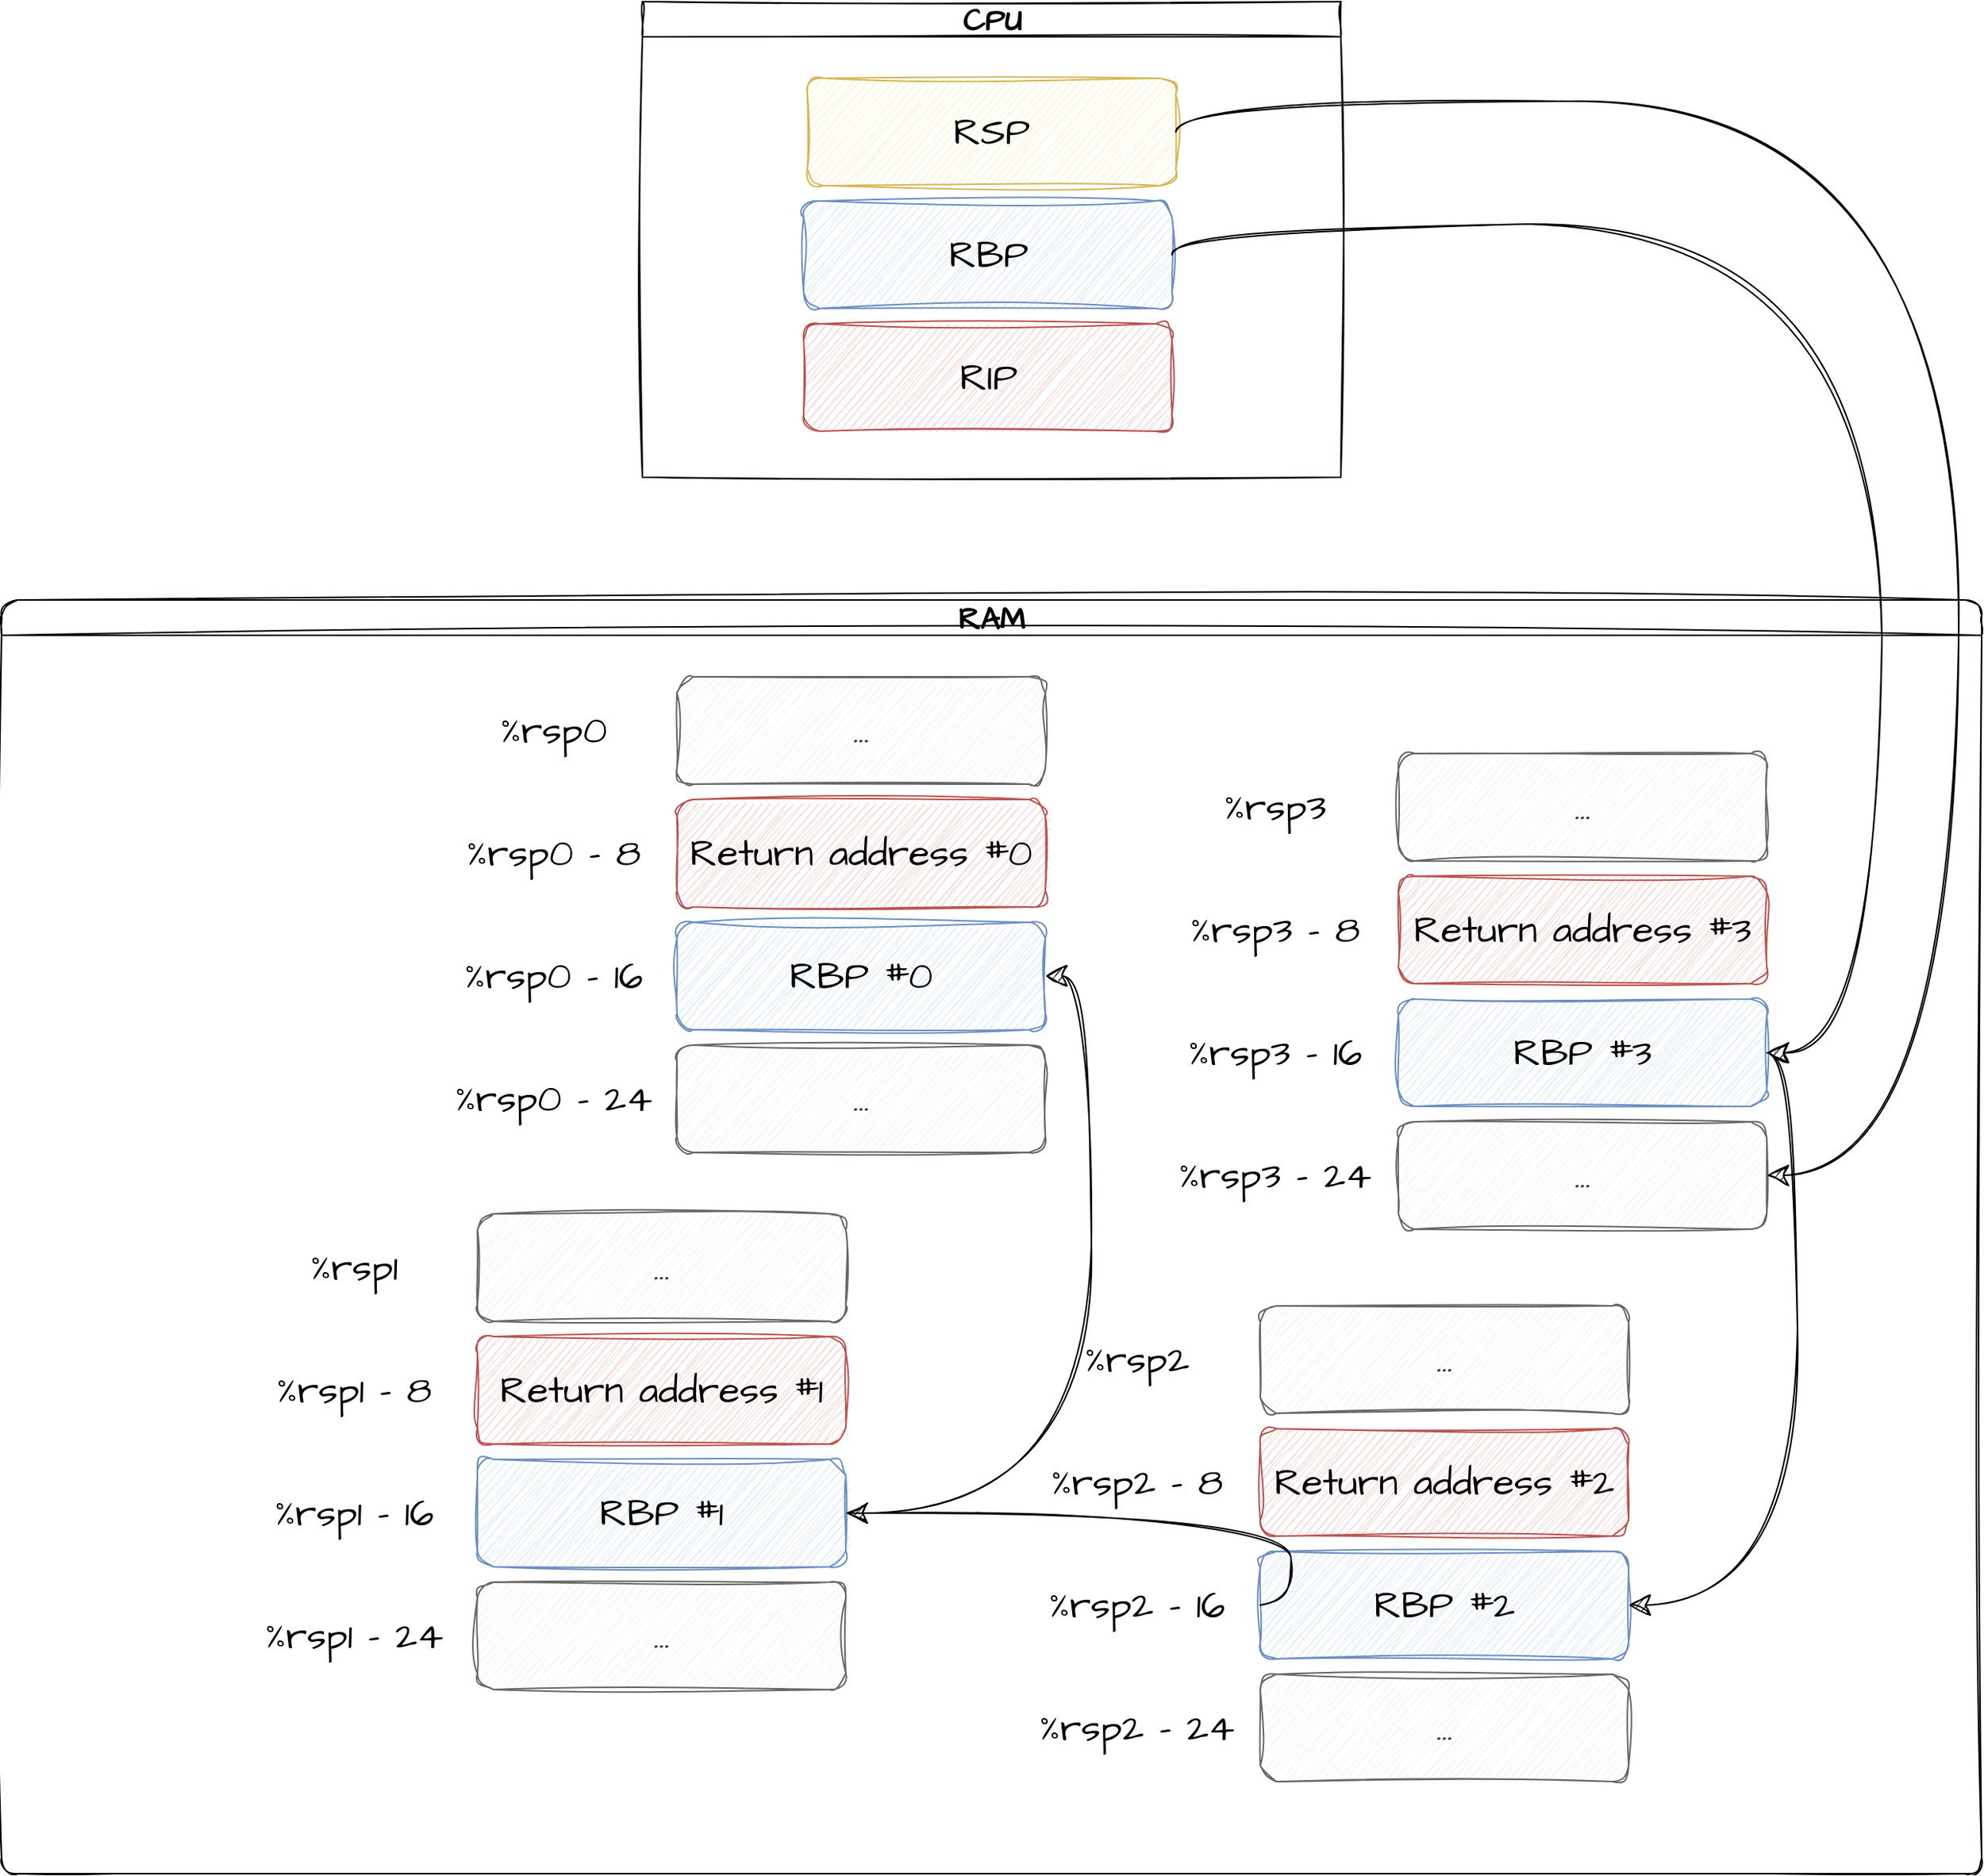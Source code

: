 <mxfile version="21.2.8" type="device">
  <diagram name="Страница 1" id="Sio9iWdWQPgoCkeJ5rXd">
    <mxGraphModel dx="2070" dy="1463" grid="1" gridSize="10" guides="1" tooltips="1" connect="1" arrows="1" fold="1" page="1" pageScale="1" pageWidth="1400" pageHeight="1300" math="0" shadow="0">
      <root>
        <mxCell id="0" />
        <mxCell id="1" parent="0" />
        <mxCell id="NpUEs-EX_APf6wdP5sfW-65" value="RAM" style="swimlane;whiteSpace=wrap;html=1;hachureGap=4;fontFamily=Architects Daughter;fontSource=https%3A%2F%2Ffonts.googleapis.com%2Fcss%3Ffamily%3DArchitects%2BDaughter;fontSize=20;shadow=0;sketch=1;curveFitting=1;jiggle=2;rounded=1;" vertex="1" parent="1">
          <mxGeometry x="50" y="430" width="1290" height="830" as="geometry" />
        </mxCell>
        <mxCell id="NpUEs-EX_APf6wdP5sfW-3" value="Return address #0" style="rounded=1;whiteSpace=wrap;html=1;sketch=1;hachureGap=4;jiggle=2;curveFitting=1;fontFamily=Architects Daughter;fontSource=https%3A%2F%2Ffonts.googleapis.com%2Fcss%3Ffamily%3DArchitects%2BDaughter;fontSize=25;fillColor=#f8cecc;strokeColor=#b85450;" vertex="1" parent="NpUEs-EX_APf6wdP5sfW-65">
          <mxGeometry x="440" y="130" width="240" height="70" as="geometry" />
        </mxCell>
        <mxCell id="NpUEs-EX_APf6wdP5sfW-4" value="%rsp0" style="text;html=1;strokeColor=none;fillColor=none;align=center;verticalAlign=middle;whiteSpace=wrap;rounded=0;fontSize=25;fontFamily=Architects Daughter;" vertex="1" parent="NpUEs-EX_APf6wdP5sfW-65">
          <mxGeometry x="280" y="50" width="160" height="70" as="geometry" />
        </mxCell>
        <mxCell id="NpUEs-EX_APf6wdP5sfW-7" value="RBP #0" style="rounded=1;whiteSpace=wrap;html=1;sketch=1;hachureGap=4;jiggle=2;curveFitting=1;fontFamily=Architects Daughter;fontSource=https%3A%2F%2Ffonts.googleapis.com%2Fcss%3Ffamily%3DArchitects%2BDaughter;fontSize=25;fillColor=#dae8fc;strokeColor=#6c8ebf;" vertex="1" parent="NpUEs-EX_APf6wdP5sfW-65">
          <mxGeometry x="440" y="210" width="240" height="70" as="geometry" />
        </mxCell>
        <mxCell id="NpUEs-EX_APf6wdP5sfW-8" value="%rsp0 - 8" style="text;html=1;strokeColor=none;fillColor=none;align=center;verticalAlign=middle;whiteSpace=wrap;rounded=0;fontSize=25;fontFamily=Architects Daughter;" vertex="1" parent="NpUEs-EX_APf6wdP5sfW-65">
          <mxGeometry x="280" y="130" width="160" height="70" as="geometry" />
        </mxCell>
        <mxCell id="NpUEs-EX_APf6wdP5sfW-9" value="..." style="rounded=1;whiteSpace=wrap;html=1;sketch=1;hachureGap=4;jiggle=2;curveFitting=1;fontFamily=Architects Daughter;fontSource=https%3A%2F%2Ffonts.googleapis.com%2Fcss%3Ffamily%3DArchitects%2BDaughter;fontSize=25;fillColor=#f5f5f5;fontColor=#333333;strokeColor=#666666;" vertex="1" parent="NpUEs-EX_APf6wdP5sfW-65">
          <mxGeometry x="440" y="290" width="240" height="70" as="geometry" />
        </mxCell>
        <mxCell id="NpUEs-EX_APf6wdP5sfW-10" value="%rsp0 - 16" style="text;html=1;strokeColor=none;fillColor=none;align=center;verticalAlign=middle;whiteSpace=wrap;rounded=0;fontSize=25;fontFamily=Architects Daughter;" vertex="1" parent="NpUEs-EX_APf6wdP5sfW-65">
          <mxGeometry x="280" y="210" width="160" height="70" as="geometry" />
        </mxCell>
        <mxCell id="NpUEs-EX_APf6wdP5sfW-28" value="..." style="rounded=1;whiteSpace=wrap;html=1;sketch=1;hachureGap=4;jiggle=2;curveFitting=1;fontFamily=Architects Daughter;fontSource=https%3A%2F%2Ffonts.googleapis.com%2Fcss%3Ffamily%3DArchitects%2BDaughter;fontSize=25;fillColor=#f5f5f5;fontColor=#333333;strokeColor=#666666;" vertex="1" parent="NpUEs-EX_APf6wdP5sfW-65">
          <mxGeometry x="440" y="50" width="240" height="70" as="geometry" />
        </mxCell>
        <mxCell id="NpUEs-EX_APf6wdP5sfW-29" value="Return address #1" style="rounded=1;whiteSpace=wrap;html=1;sketch=1;hachureGap=4;jiggle=2;curveFitting=1;fontFamily=Architects Daughter;fontSource=https%3A%2F%2Ffonts.googleapis.com%2Fcss%3Ffamily%3DArchitects%2BDaughter;fontSize=25;fillColor=#f8cecc;strokeColor=#b85450;" vertex="1" parent="NpUEs-EX_APf6wdP5sfW-65">
          <mxGeometry x="310" y="480" width="240" height="70" as="geometry" />
        </mxCell>
        <mxCell id="NpUEs-EX_APf6wdP5sfW-30" value="%rsp1" style="text;html=1;strokeColor=none;fillColor=none;align=center;verticalAlign=middle;whiteSpace=wrap;rounded=0;fontSize=25;fontFamily=Architects Daughter;" vertex="1" parent="NpUEs-EX_APf6wdP5sfW-65">
          <mxGeometry x="150" y="400" width="160" height="70" as="geometry" />
        </mxCell>
        <mxCell id="NpUEs-EX_APf6wdP5sfW-50" style="edgeStyle=orthogonalEdgeStyle;curved=1;rounded=0;sketch=1;hachureGap=4;jiggle=2;curveFitting=1;orthogonalLoop=1;jettySize=auto;html=1;exitX=1;exitY=0.5;exitDx=0;exitDy=0;entryX=1;entryY=0.5;entryDx=0;entryDy=0;fontFamily=Architects Daughter;fontSource=https%3A%2F%2Ffonts.googleapis.com%2Fcss%3Ffamily%3DArchitects%2BDaughter;fontSize=16;endSize=12;" edge="1" parent="NpUEs-EX_APf6wdP5sfW-65" source="NpUEs-EX_APf6wdP5sfW-31" target="NpUEs-EX_APf6wdP5sfW-7">
          <mxGeometry relative="1" as="geometry" />
        </mxCell>
        <mxCell id="NpUEs-EX_APf6wdP5sfW-31" value="RBP #1" style="rounded=1;whiteSpace=wrap;html=1;sketch=1;hachureGap=4;jiggle=2;curveFitting=1;fontFamily=Architects Daughter;fontSource=https%3A%2F%2Ffonts.googleapis.com%2Fcss%3Ffamily%3DArchitects%2BDaughter;fontSize=25;fillColor=#dae8fc;strokeColor=#6c8ebf;" vertex="1" parent="NpUEs-EX_APf6wdP5sfW-65">
          <mxGeometry x="310" y="560" width="240" height="70" as="geometry" />
        </mxCell>
        <mxCell id="NpUEs-EX_APf6wdP5sfW-32" value="%rsp1 - 8" style="text;html=1;strokeColor=none;fillColor=none;align=center;verticalAlign=middle;whiteSpace=wrap;rounded=0;fontSize=25;fontFamily=Architects Daughter;" vertex="1" parent="NpUEs-EX_APf6wdP5sfW-65">
          <mxGeometry x="150" y="480" width="160" height="70" as="geometry" />
        </mxCell>
        <mxCell id="NpUEs-EX_APf6wdP5sfW-33" value="..." style="rounded=1;whiteSpace=wrap;html=1;sketch=1;hachureGap=4;jiggle=2;curveFitting=1;fontFamily=Architects Daughter;fontSource=https%3A%2F%2Ffonts.googleapis.com%2Fcss%3Ffamily%3DArchitects%2BDaughter;fontSize=25;fillColor=#f5f5f5;fontColor=#333333;strokeColor=#666666;" vertex="1" parent="NpUEs-EX_APf6wdP5sfW-65">
          <mxGeometry x="310" y="640" width="240" height="70" as="geometry" />
        </mxCell>
        <mxCell id="NpUEs-EX_APf6wdP5sfW-34" value="%rsp1 - 16" style="text;html=1;strokeColor=none;fillColor=none;align=center;verticalAlign=middle;whiteSpace=wrap;rounded=0;fontSize=25;fontFamily=Architects Daughter;" vertex="1" parent="NpUEs-EX_APf6wdP5sfW-65">
          <mxGeometry x="150" y="560" width="160" height="70" as="geometry" />
        </mxCell>
        <mxCell id="NpUEs-EX_APf6wdP5sfW-35" value="..." style="rounded=1;whiteSpace=wrap;html=1;sketch=1;hachureGap=4;jiggle=2;curveFitting=1;fontFamily=Architects Daughter;fontSource=https%3A%2F%2Ffonts.googleapis.com%2Fcss%3Ffamily%3DArchitects%2BDaughter;fontSize=25;fillColor=#f5f5f5;fontColor=#333333;strokeColor=#666666;" vertex="1" parent="NpUEs-EX_APf6wdP5sfW-65">
          <mxGeometry x="310" y="400" width="240" height="70" as="geometry" />
        </mxCell>
        <mxCell id="NpUEs-EX_APf6wdP5sfW-36" value="Return address #2" style="rounded=1;whiteSpace=wrap;html=1;sketch=1;hachureGap=4;jiggle=2;curveFitting=1;fontFamily=Architects Daughter;fontSource=https%3A%2F%2Ffonts.googleapis.com%2Fcss%3Ffamily%3DArchitects%2BDaughter;fontSize=25;fillColor=#f8cecc;strokeColor=#b85450;" vertex="1" parent="NpUEs-EX_APf6wdP5sfW-65">
          <mxGeometry x="820" y="540" width="240" height="70" as="geometry" />
        </mxCell>
        <mxCell id="NpUEs-EX_APf6wdP5sfW-37" value="%rsp2" style="text;html=1;strokeColor=none;fillColor=none;align=center;verticalAlign=middle;whiteSpace=wrap;rounded=0;fontSize=25;fontFamily=Architects Daughter;" vertex="1" parent="NpUEs-EX_APf6wdP5sfW-65">
          <mxGeometry x="660" y="460" width="160" height="70" as="geometry" />
        </mxCell>
        <mxCell id="NpUEs-EX_APf6wdP5sfW-38" value="RBP #2" style="rounded=1;whiteSpace=wrap;html=1;sketch=1;hachureGap=4;jiggle=2;curveFitting=1;fontFamily=Architects Daughter;fontSource=https%3A%2F%2Ffonts.googleapis.com%2Fcss%3Ffamily%3DArchitects%2BDaughter;fontSize=25;fillColor=#dae8fc;strokeColor=#6c8ebf;" vertex="1" parent="NpUEs-EX_APf6wdP5sfW-65">
          <mxGeometry x="820" y="620" width="240" height="70" as="geometry" />
        </mxCell>
        <mxCell id="NpUEs-EX_APf6wdP5sfW-39" value="%rsp2 - 8" style="text;html=1;strokeColor=none;fillColor=none;align=center;verticalAlign=middle;whiteSpace=wrap;rounded=0;fontSize=25;fontFamily=Architects Daughter;" vertex="1" parent="NpUEs-EX_APf6wdP5sfW-65">
          <mxGeometry x="660" y="540" width="160" height="70" as="geometry" />
        </mxCell>
        <mxCell id="NpUEs-EX_APf6wdP5sfW-40" value="..." style="rounded=1;whiteSpace=wrap;html=1;sketch=1;hachureGap=4;jiggle=2;curveFitting=1;fontFamily=Architects Daughter;fontSource=https%3A%2F%2Ffonts.googleapis.com%2Fcss%3Ffamily%3DArchitects%2BDaughter;fontSize=25;fillColor=#f5f5f5;fontColor=#333333;strokeColor=#666666;" vertex="1" parent="NpUEs-EX_APf6wdP5sfW-65">
          <mxGeometry x="820" y="700" width="240" height="70" as="geometry" />
        </mxCell>
        <mxCell id="NpUEs-EX_APf6wdP5sfW-51" style="edgeStyle=orthogonalEdgeStyle;curved=1;rounded=0;sketch=1;hachureGap=4;jiggle=2;curveFitting=1;orthogonalLoop=1;jettySize=auto;html=1;exitX=1;exitY=0.5;exitDx=0;exitDy=0;entryX=1;entryY=0.5;entryDx=0;entryDy=0;fontFamily=Architects Daughter;fontSource=https%3A%2F%2Ffonts.googleapis.com%2Fcss%3Ffamily%3DArchitects%2BDaughter;fontSize=16;endSize=12;" edge="1" parent="NpUEs-EX_APf6wdP5sfW-65" source="NpUEs-EX_APf6wdP5sfW-41" target="NpUEs-EX_APf6wdP5sfW-31">
          <mxGeometry relative="1" as="geometry" />
        </mxCell>
        <mxCell id="NpUEs-EX_APf6wdP5sfW-41" value="%rsp2 - 16" style="text;html=1;strokeColor=none;fillColor=none;align=center;verticalAlign=middle;whiteSpace=wrap;rounded=0;fontSize=25;fontFamily=Architects Daughter;" vertex="1" parent="NpUEs-EX_APf6wdP5sfW-65">
          <mxGeometry x="660" y="620" width="160" height="70" as="geometry" />
        </mxCell>
        <mxCell id="NpUEs-EX_APf6wdP5sfW-42" value="..." style="rounded=1;whiteSpace=wrap;html=1;sketch=1;hachureGap=4;jiggle=2;curveFitting=1;fontFamily=Architects Daughter;fontSource=https%3A%2F%2Ffonts.googleapis.com%2Fcss%3Ffamily%3DArchitects%2BDaughter;fontSize=25;fillColor=#f5f5f5;fontColor=#333333;strokeColor=#666666;" vertex="1" parent="NpUEs-EX_APf6wdP5sfW-65">
          <mxGeometry x="820" y="460" width="240" height="70" as="geometry" />
        </mxCell>
        <mxCell id="NpUEs-EX_APf6wdP5sfW-52" value="Return address #3" style="rounded=1;whiteSpace=wrap;html=1;sketch=1;hachureGap=4;jiggle=2;curveFitting=1;fontFamily=Architects Daughter;fontSource=https%3A%2F%2Ffonts.googleapis.com%2Fcss%3Ffamily%3DArchitects%2BDaughter;fontSize=25;fillColor=#f8cecc;strokeColor=#b85450;" vertex="1" parent="NpUEs-EX_APf6wdP5sfW-65">
          <mxGeometry x="910" y="180" width="240" height="70" as="geometry" />
        </mxCell>
        <mxCell id="NpUEs-EX_APf6wdP5sfW-53" value="%rsp3" style="text;html=1;strokeColor=none;fillColor=none;align=center;verticalAlign=middle;whiteSpace=wrap;rounded=0;fontSize=25;fontFamily=Architects Daughter;" vertex="1" parent="NpUEs-EX_APf6wdP5sfW-65">
          <mxGeometry x="750" y="100" width="160" height="70" as="geometry" />
        </mxCell>
        <mxCell id="NpUEs-EX_APf6wdP5sfW-59" style="edgeStyle=orthogonalEdgeStyle;curved=1;rounded=0;sketch=1;hachureGap=4;jiggle=2;curveFitting=1;orthogonalLoop=1;jettySize=auto;html=1;exitX=1;exitY=0.5;exitDx=0;exitDy=0;entryX=1;entryY=0.5;entryDx=0;entryDy=0;fontFamily=Architects Daughter;fontSource=https%3A%2F%2Ffonts.googleapis.com%2Fcss%3Ffamily%3DArchitects%2BDaughter;fontSize=16;endSize=12;" edge="1" parent="NpUEs-EX_APf6wdP5sfW-65" source="NpUEs-EX_APf6wdP5sfW-54" target="NpUEs-EX_APf6wdP5sfW-38">
          <mxGeometry relative="1" as="geometry" />
        </mxCell>
        <mxCell id="NpUEs-EX_APf6wdP5sfW-54" value="RBP #3" style="rounded=1;whiteSpace=wrap;html=1;sketch=1;hachureGap=4;jiggle=2;curveFitting=1;fontFamily=Architects Daughter;fontSource=https%3A%2F%2Ffonts.googleapis.com%2Fcss%3Ffamily%3DArchitects%2BDaughter;fontSize=25;fillColor=#dae8fc;strokeColor=#6c8ebf;" vertex="1" parent="NpUEs-EX_APf6wdP5sfW-65">
          <mxGeometry x="910" y="260" width="240" height="70" as="geometry" />
        </mxCell>
        <mxCell id="NpUEs-EX_APf6wdP5sfW-55" value="%rsp3 - 8" style="text;html=1;strokeColor=none;fillColor=none;align=center;verticalAlign=middle;whiteSpace=wrap;rounded=0;fontSize=25;fontFamily=Architects Daughter;" vertex="1" parent="NpUEs-EX_APf6wdP5sfW-65">
          <mxGeometry x="750" y="180" width="160" height="70" as="geometry" />
        </mxCell>
        <mxCell id="NpUEs-EX_APf6wdP5sfW-56" value="..." style="rounded=1;whiteSpace=wrap;html=1;sketch=1;hachureGap=4;jiggle=2;curveFitting=1;fontFamily=Architects Daughter;fontSource=https%3A%2F%2Ffonts.googleapis.com%2Fcss%3Ffamily%3DArchitects%2BDaughter;fontSize=25;fillColor=#f5f5f5;fontColor=#333333;strokeColor=#666666;" vertex="1" parent="NpUEs-EX_APf6wdP5sfW-65">
          <mxGeometry x="910" y="340" width="240" height="70" as="geometry" />
        </mxCell>
        <mxCell id="NpUEs-EX_APf6wdP5sfW-57" value="%rsp3 - 16" style="text;html=1;strokeColor=none;fillColor=none;align=center;verticalAlign=middle;whiteSpace=wrap;rounded=0;fontSize=25;fontFamily=Architects Daughter;" vertex="1" parent="NpUEs-EX_APf6wdP5sfW-65">
          <mxGeometry x="750" y="260" width="160" height="70" as="geometry" />
        </mxCell>
        <mxCell id="NpUEs-EX_APf6wdP5sfW-58" value="..." style="rounded=1;whiteSpace=wrap;html=1;sketch=1;hachureGap=4;jiggle=2;curveFitting=1;fontFamily=Architects Daughter;fontSource=https%3A%2F%2Ffonts.googleapis.com%2Fcss%3Ffamily%3DArchitects%2BDaughter;fontSize=25;fillColor=#f5f5f5;fontColor=#333333;strokeColor=#666666;" vertex="1" parent="NpUEs-EX_APf6wdP5sfW-65">
          <mxGeometry x="910" y="100" width="240" height="70" as="geometry" />
        </mxCell>
        <mxCell id="NpUEs-EX_APf6wdP5sfW-60" value="%rsp3 - 24" style="text;html=1;strokeColor=none;fillColor=none;align=center;verticalAlign=middle;whiteSpace=wrap;rounded=0;fontSize=25;fontFamily=Architects Daughter;" vertex="1" parent="NpUEs-EX_APf6wdP5sfW-65">
          <mxGeometry x="750" y="340" width="160" height="70" as="geometry" />
        </mxCell>
        <mxCell id="NpUEs-EX_APf6wdP5sfW-62" value="%rsp2 - 24" style="text;html=1;strokeColor=none;fillColor=none;align=center;verticalAlign=middle;whiteSpace=wrap;rounded=0;fontSize=25;fontFamily=Architects Daughter;" vertex="1" parent="NpUEs-EX_APf6wdP5sfW-65">
          <mxGeometry x="660" y="700" width="160" height="70" as="geometry" />
        </mxCell>
        <mxCell id="NpUEs-EX_APf6wdP5sfW-63" value="%rsp1 - 24" style="text;html=1;strokeColor=none;fillColor=none;align=center;verticalAlign=middle;whiteSpace=wrap;rounded=0;fontSize=25;fontFamily=Architects Daughter;" vertex="1" parent="NpUEs-EX_APf6wdP5sfW-65">
          <mxGeometry x="150" y="640" width="160" height="70" as="geometry" />
        </mxCell>
        <mxCell id="NpUEs-EX_APf6wdP5sfW-64" value="%rsp0 - 24" style="text;html=1;strokeColor=none;fillColor=none;align=center;verticalAlign=middle;whiteSpace=wrap;rounded=0;fontSize=25;fontFamily=Architects Daughter;" vertex="1" parent="NpUEs-EX_APf6wdP5sfW-65">
          <mxGeometry x="280" y="290" width="160" height="70" as="geometry" />
        </mxCell>
        <mxCell id="NpUEs-EX_APf6wdP5sfW-67" value="CPU" style="swimlane;whiteSpace=wrap;html=1;sketch=1;hachureGap=4;jiggle=2;curveFitting=1;fontFamily=Architects Daughter;fontSource=https%3A%2F%2Ffonts.googleapis.com%2Fcss%3Ffamily%3DArchitects%2BDaughter;fontSize=20;swimlaneFillColor=none;" vertex="1" parent="1">
          <mxGeometry x="467.5" y="40" width="455" height="310" as="geometry" />
        </mxCell>
        <mxCell id="NpUEs-EX_APf6wdP5sfW-68" value="RBP" style="rounded=1;whiteSpace=wrap;html=1;sketch=1;hachureGap=4;jiggle=2;curveFitting=1;fontFamily=Architects Daughter;fontSource=https%3A%2F%2Ffonts.googleapis.com%2Fcss%3Ffamily%3DArchitects%2BDaughter;fontSize=25;fillColor=#dae8fc;strokeColor=#6c8ebf;" vertex="1" parent="NpUEs-EX_APf6wdP5sfW-67">
          <mxGeometry x="105" y="130" width="240" height="70" as="geometry" />
        </mxCell>
        <mxCell id="NpUEs-EX_APf6wdP5sfW-69" value="RIP" style="rounded=1;whiteSpace=wrap;html=1;sketch=1;hachureGap=4;jiggle=2;curveFitting=1;fontFamily=Architects Daughter;fontSource=https%3A%2F%2Ffonts.googleapis.com%2Fcss%3Ffamily%3DArchitects%2BDaughter;fontSize=25;fillColor=#f8cecc;strokeColor=#b85450;" vertex="1" parent="NpUEs-EX_APf6wdP5sfW-67">
          <mxGeometry x="105" y="210" width="240" height="70" as="geometry" />
        </mxCell>
        <mxCell id="NpUEs-EX_APf6wdP5sfW-70" value="RSP" style="rounded=1;whiteSpace=wrap;html=1;sketch=1;hachureGap=4;jiggle=2;curveFitting=1;fontFamily=Architects Daughter;fontSource=https%3A%2F%2Ffonts.googleapis.com%2Fcss%3Ffamily%3DArchitects%2BDaughter;fontSize=25;fillColor=#fff2cc;strokeColor=#d6b656;" vertex="1" parent="NpUEs-EX_APf6wdP5sfW-67">
          <mxGeometry x="107.5" y="50" width="240" height="70" as="geometry" />
        </mxCell>
        <mxCell id="NpUEs-EX_APf6wdP5sfW-71" style="edgeStyle=orthogonalEdgeStyle;curved=1;rounded=0;sketch=1;hachureGap=4;jiggle=2;curveFitting=1;orthogonalLoop=1;jettySize=auto;html=1;exitX=1;exitY=0.5;exitDx=0;exitDy=0;entryX=1;entryY=0.5;entryDx=0;entryDy=0;fontFamily=Architects Daughter;fontSource=https%3A%2F%2Ffonts.googleapis.com%2Fcss%3Ffamily%3DArchitects%2BDaughter;fontSize=16;endSize=12;" edge="1" parent="1" source="NpUEs-EX_APf6wdP5sfW-70" target="NpUEs-EX_APf6wdP5sfW-56">
          <mxGeometry relative="1" as="geometry">
            <Array as="points">
              <mxPoint x="1325" y="105" />
              <mxPoint x="1325" y="805" />
            </Array>
          </mxGeometry>
        </mxCell>
        <mxCell id="NpUEs-EX_APf6wdP5sfW-72" style="edgeStyle=orthogonalEdgeStyle;curved=1;rounded=0;sketch=1;hachureGap=4;jiggle=2;curveFitting=1;orthogonalLoop=1;jettySize=auto;html=1;exitX=1;exitY=0.5;exitDx=0;exitDy=0;entryX=1;entryY=0.5;entryDx=0;entryDy=0;fontFamily=Architects Daughter;fontSource=https%3A%2F%2Ffonts.googleapis.com%2Fcss%3Ffamily%3DArchitects%2BDaughter;fontSize=16;endSize=12;" edge="1" parent="1" source="NpUEs-EX_APf6wdP5sfW-68" target="NpUEs-EX_APf6wdP5sfW-54">
          <mxGeometry relative="1" as="geometry">
            <Array as="points">
              <mxPoint x="1275" y="185" />
              <mxPoint x="1275" y="725" />
            </Array>
          </mxGeometry>
        </mxCell>
      </root>
    </mxGraphModel>
  </diagram>
</mxfile>
